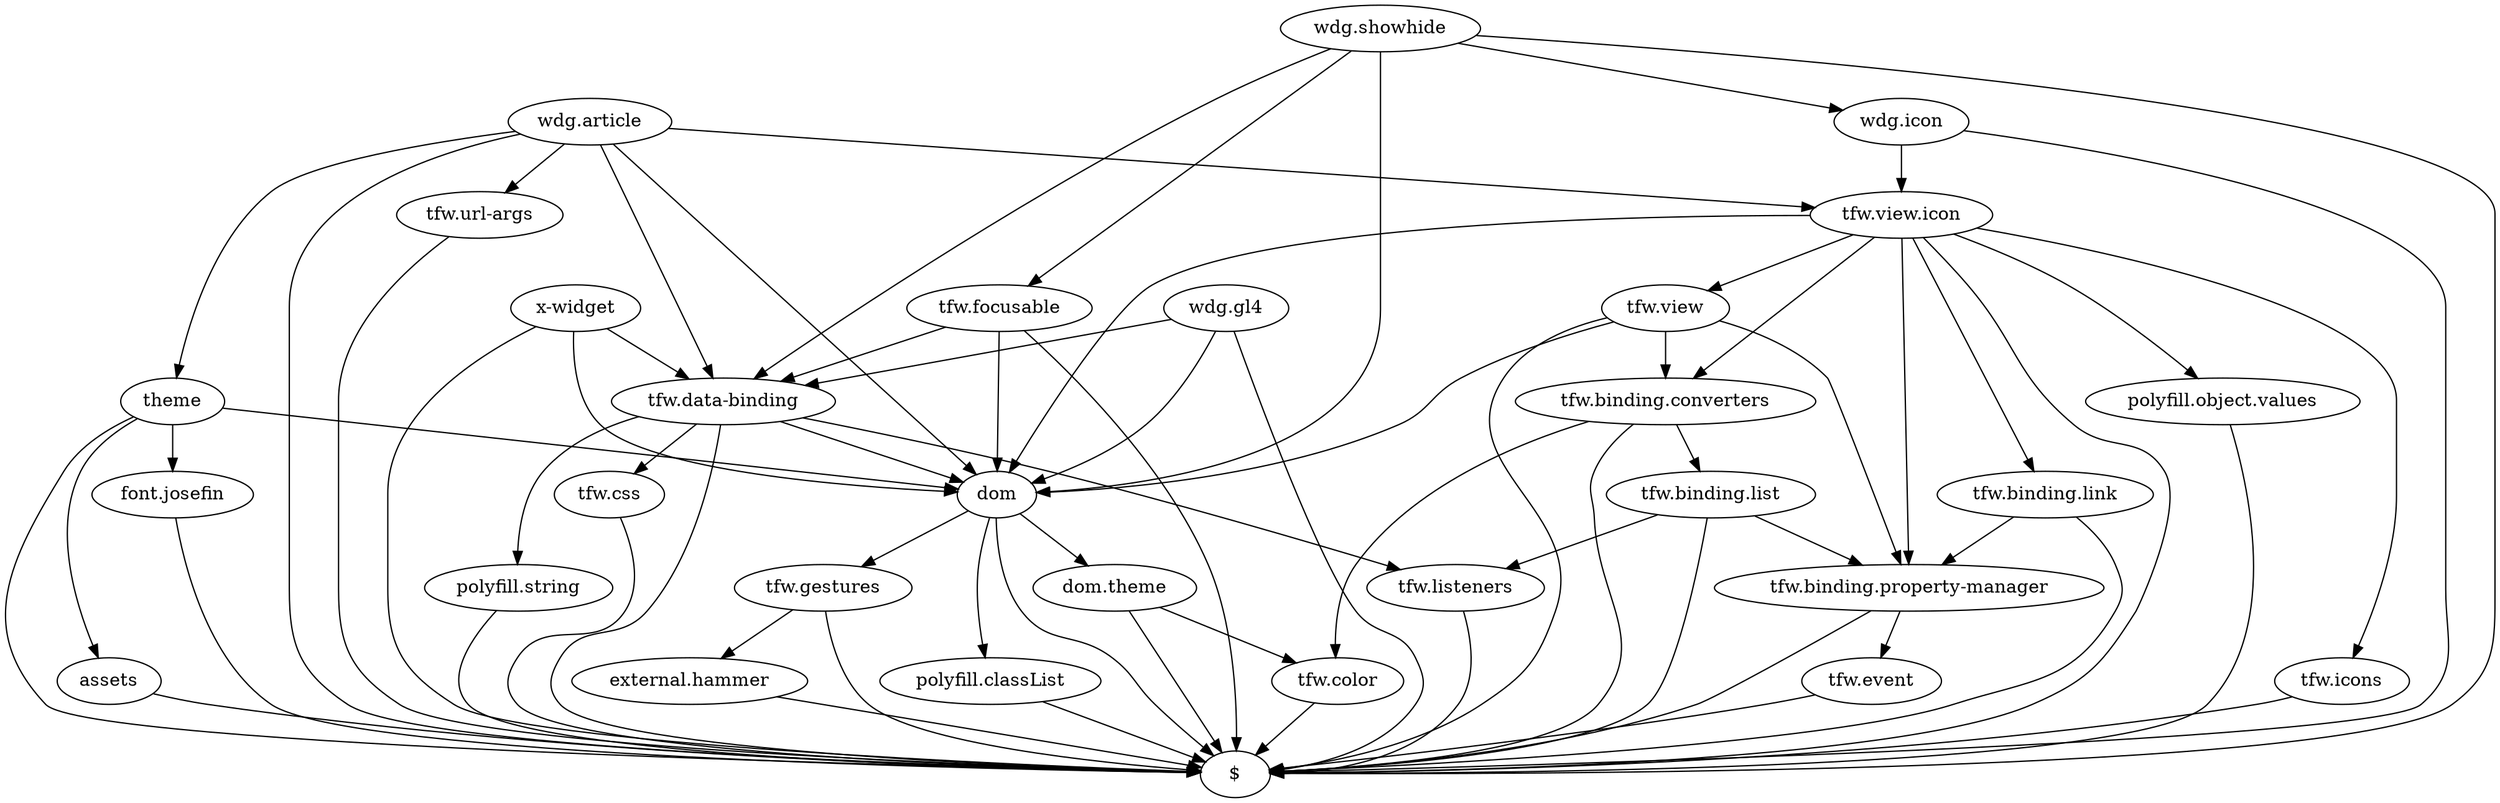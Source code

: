 digraph dependencies {
    "assets" -> "$"
    "wdg.article" -> "$"

    "wdg.article" -> "theme"

    "wdg.article" -> "dom"

    "wdg.article" -> "tfw.data-binding"

    "wdg.article" -> "tfw.view.icon"

    "wdg.article" -> "tfw.url-args"
    "tfw.url-args" -> "$"
    "tfw.view.icon" -> "$"

    "tfw.view.icon" -> "polyfill.object.values"

    "tfw.view.icon" -> "dom"

    "tfw.view.icon" -> "tfw.icons"

    "tfw.view.icon" -> "tfw.binding.property-manager"

    "tfw.view.icon" -> "tfw.view"

    "tfw.view.icon" -> "tfw.binding.link"

    "tfw.view.icon" -> "tfw.binding.converters"
    "tfw.binding.converters" -> "$"

    "tfw.binding.converters" -> "tfw.binding.list"

    "tfw.binding.converters" -> "tfw.color"
    "tfw.color" -> "$"
    "tfw.binding.list" -> "$"

    "tfw.binding.list" -> "tfw.binding.property-manager"

    "tfw.binding.list" -> "tfw.listeners"
    "tfw.listeners" -> "$"
    "tfw.binding.property-manager" -> "$"

    "tfw.binding.property-manager" -> "tfw.event"
    "tfw.event" -> "$"
    "tfw.binding.link" -> "$"

    "tfw.binding.link" -> "tfw.binding.property-manager"
    "tfw.view" -> "$"

    "tfw.view" -> "dom"

    "tfw.view" -> "tfw.binding.property-manager"

    "tfw.view" -> "tfw.binding.converters"
    "dom" -> "$"

    "dom" -> "polyfill.classList"

    "dom" -> "dom.theme"

    "dom" -> "tfw.gestures"
    "tfw.gestures" -> "$"

    "tfw.gestures" -> "external.hammer"
    "external.hammer" -> "$"
    "dom.theme" -> "$"

    "dom.theme" -> "tfw.color"
    "polyfill.classList" -> "$"
    "tfw.icons" -> "$"
    "polyfill.object.values" -> "$"
    "tfw.data-binding" -> "$"

    "tfw.data-binding" -> "polyfill.string"

    "tfw.data-binding" -> "dom"

    "tfw.data-binding" -> "tfw.css"

    "tfw.data-binding" -> "tfw.listeners"
    "tfw.css" -> "$"
    "polyfill.string" -> "$"
    "theme" -> "$"

    "theme" -> "assets"

    "theme" -> "font.josefin"

    "theme" -> "dom"
    "font.josefin" -> "$"
    "x-widget" -> "$"

    "x-widget" -> "dom"

    "x-widget" -> "tfw.data-binding"
    "wdg.showhide" -> "$"

    "wdg.showhide" -> "dom"

    "wdg.showhide" -> "tfw.data-binding"

    "wdg.showhide" -> "wdg.icon"

    "wdg.showhide" -> "tfw.focusable"
    "tfw.focusable" -> "$"

    "tfw.focusable" -> "dom"

    "tfw.focusable" -> "tfw.data-binding"
    "wdg.icon" -> "$"

    "wdg.icon" -> "tfw.view.icon"
    "wdg.gl4" -> "$"

    "wdg.gl4" -> "dom"

    "wdg.gl4" -> "tfw.data-binding"

}